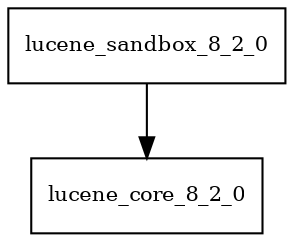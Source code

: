 digraph lucene_sandbox_8_2_0_dependencies {
  node [shape = box, fontsize=10.0];
  lucene_sandbox_8_2_0 -> lucene_core_8_2_0;
}
